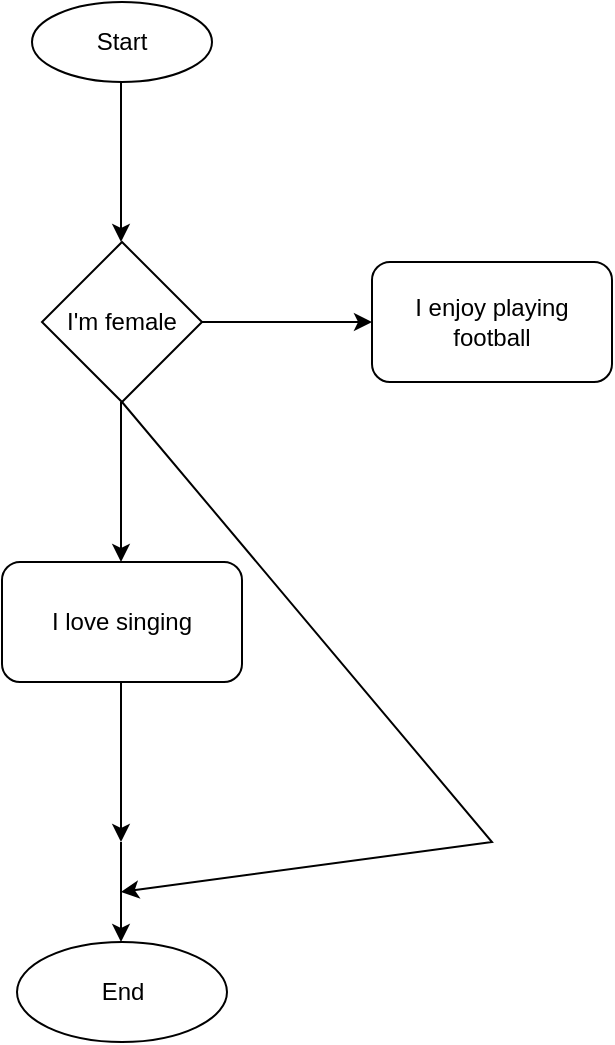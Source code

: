 <mxfile version="23.1.1" type="device">
  <diagram name="Page-1" id="P8UWvaFxe4GY3D_1x8m-">
    <mxGraphModel dx="954" dy="640" grid="1" gridSize="10" guides="1" tooltips="1" connect="1" arrows="1" fold="1" page="1" pageScale="1" pageWidth="850" pageHeight="1100" math="0" shadow="0">
      <root>
        <mxCell id="0" />
        <mxCell id="1" parent="0" />
        <mxCell id="BoggbwOwnr9q4w8qkgS3-1" value="Start" style="ellipse;whiteSpace=wrap;html=1;" vertex="1" parent="1">
          <mxGeometry x="350" y="200" width="90" height="40" as="geometry" />
        </mxCell>
        <mxCell id="BoggbwOwnr9q4w8qkgS3-2" value="" style="endArrow=classic;html=1;rounded=0;" edge="1" parent="1">
          <mxGeometry width="50" height="50" relative="1" as="geometry">
            <mxPoint x="394.5" y="240" as="sourcePoint" />
            <mxPoint x="394.5" y="320" as="targetPoint" />
            <Array as="points">
              <mxPoint x="394.5" y="240" />
            </Array>
          </mxGeometry>
        </mxCell>
        <mxCell id="BoggbwOwnr9q4w8qkgS3-3" value="I&#39;m female" style="rhombus;whiteSpace=wrap;html=1;" vertex="1" parent="1">
          <mxGeometry x="355" y="320" width="80" height="80" as="geometry" />
        </mxCell>
        <mxCell id="BoggbwOwnr9q4w8qkgS3-4" value="" style="endArrow=classic;html=1;rounded=0;" edge="1" parent="1">
          <mxGeometry width="50" height="50" relative="1" as="geometry">
            <mxPoint x="435" y="360" as="sourcePoint" />
            <mxPoint x="520" y="360" as="targetPoint" />
            <Array as="points">
              <mxPoint x="480" y="360" />
            </Array>
          </mxGeometry>
        </mxCell>
        <mxCell id="BoggbwOwnr9q4w8qkgS3-5" value="" style="endArrow=classic;html=1;rounded=0;" edge="1" parent="1">
          <mxGeometry width="50" height="50" relative="1" as="geometry">
            <mxPoint x="394.5" y="400" as="sourcePoint" />
            <mxPoint x="394.5" y="480" as="targetPoint" />
            <Array as="points">
              <mxPoint x="394.5" y="400" />
            </Array>
          </mxGeometry>
        </mxCell>
        <mxCell id="BoggbwOwnr9q4w8qkgS3-6" value="I enjoy playing football" style="rounded=1;whiteSpace=wrap;html=1;" vertex="1" parent="1">
          <mxGeometry x="520" y="330" width="120" height="60" as="geometry" />
        </mxCell>
        <mxCell id="BoggbwOwnr9q4w8qkgS3-7" value="" style="endArrow=classic;html=1;rounded=0;" edge="1" parent="1">
          <mxGeometry width="50" height="50" relative="1" as="geometry">
            <mxPoint x="394.5" y="540" as="sourcePoint" />
            <mxPoint x="394.5" y="620" as="targetPoint" />
            <Array as="points">
              <mxPoint x="394.5" y="540" />
            </Array>
          </mxGeometry>
        </mxCell>
        <mxCell id="BoggbwOwnr9q4w8qkgS3-8" value="I love singing" style="rounded=1;whiteSpace=wrap;html=1;" vertex="1" parent="1">
          <mxGeometry x="335" y="480" width="120" height="60" as="geometry" />
        </mxCell>
        <mxCell id="BoggbwOwnr9q4w8qkgS3-9" value="" style="endArrow=classic;html=1;rounded=0;" edge="1" parent="1">
          <mxGeometry width="50" height="50" relative="1" as="geometry">
            <mxPoint x="394.5" y="620" as="sourcePoint" />
            <mxPoint x="394.5" y="670" as="targetPoint" />
            <Array as="points">
              <mxPoint x="394.5" y="670" />
            </Array>
          </mxGeometry>
        </mxCell>
        <mxCell id="BoggbwOwnr9q4w8qkgS3-10" value="End" style="ellipse;whiteSpace=wrap;html=1;" vertex="1" parent="1">
          <mxGeometry x="342.5" y="670" width="105" height="50" as="geometry" />
        </mxCell>
        <mxCell id="BoggbwOwnr9q4w8qkgS3-11" value="" style="endArrow=classic;html=1;rounded=0;exitX=0.5;exitY=1;exitDx=0;exitDy=0;entryX=0.5;entryY=0;entryDx=0;entryDy=0;" edge="1" parent="1" source="BoggbwOwnr9q4w8qkgS3-3" target="BoggbwOwnr9q4w8qkgS3-9">
          <mxGeometry width="50" height="50" relative="1" as="geometry">
            <mxPoint x="550" y="500" as="sourcePoint" />
            <mxPoint x="400" y="610" as="targetPoint" />
            <Array as="points">
              <mxPoint x="580" y="620" />
            </Array>
          </mxGeometry>
        </mxCell>
      </root>
    </mxGraphModel>
  </diagram>
</mxfile>
